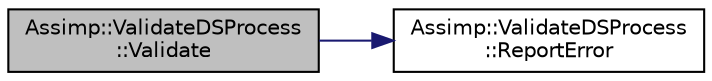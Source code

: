 digraph "Assimp::ValidateDSProcess::Validate"
{
  edge [fontname="Helvetica",fontsize="10",labelfontname="Helvetica",labelfontsize="10"];
  node [fontname="Helvetica",fontsize="10",shape=record];
  rankdir="LR";
  Node1 [label="Assimp::ValidateDSProcess\l::Validate",height=0.2,width=0.4,color="black", fillcolor="grey75", style="filled", fontcolor="black"];
  Node1 -> Node2 [color="midnightblue",fontsize="10",style="solid"];
  Node2 [label="Assimp::ValidateDSProcess\l::ReportError",height=0.2,width=0.4,color="black", fillcolor="white", style="filled",URL="$class_assimp_1_1_validate_d_s_process.html#a6efb18bf509d75da51f811a280e9c392"];
}
